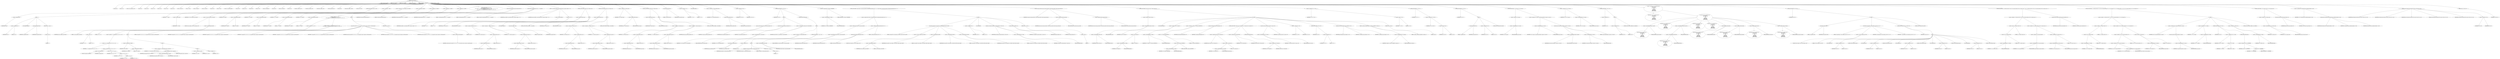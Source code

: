 digraph hostapd_notif_assoc {  
"1000132" [label = "(METHOD,hostapd_notif_assoc)" ]
"1000133" [label = "(PARAM,hostapd_data *hapd)" ]
"1000134" [label = "(PARAM,const u8 *addr)" ]
"1000135" [label = "(PARAM,const u8 *req_ies)" ]
"1000136" [label = "(PARAM,size_t req_ies_len)" ]
"1000137" [label = "(PARAM,int reassoc)" ]
"1000138" [label = "(BLOCK,,)" ]
"1000139" [label = "(LOCAL,v6: int)" ]
"1000140" [label = "(LOCAL,v7: int)" ]
"1000141" [label = "(LOCAL,v8: const unsigned __int8 *)" ]
"1000142" [label = "(LOCAL,v9: int)" ]
"1000143" [label = "(LOCAL,v10: int)" ]
"1000144" [label = "(LOCAL,v11: int)" ]
"1000145" [label = "(LOCAL,v12: int)" ]
"1000146" [label = "(LOCAL,v14: int)" ]
"1000147" [label = "(LOCAL,v15: int)" ]
"1000148" [label = "(LOCAL,v16: const u8 *)" ]
"1000149" [label = "(LOCAL,v17: size_t)" ]
"1000150" [label = "(LOCAL,v18: sta_info *)" ]
"1000151" [label = "(LOCAL,v19: sta_info *)" ]
"1000152" [label = "(LOCAL,v20: int)" ]
"1000153" [label = "(LOCAL,v21: bool)" ]
"1000154" [label = "(LOCAL,v22: wpa_state_machine *)" ]
"1000155" [label = "(LOCAL,v23: int)" ]
"1000156" [label = "(LOCAL,v24: u8 *)" ]
"1000157" [label = "(LOCAL,v26: int)" ]
"1000158" [label = "(LOCAL,v27: u32)" ]
"1000159" [label = "(LOCAL,v28: unsigned int)" ]
"1000160" [label = "(LOCAL,v29: int)" ]
"1000161" [label = "(LOCAL,v30: wpa_event)" ]
"1000162" [label = "(LOCAL,v31: int)" ]
"1000163" [label = "(LOCAL,fmt: unsigned __int8 *)" ]
"1000164" [label = "(LOCAL,fmta: unsigned __int8 *)" ]
"1000165" [label = "(LOCAL,fmtb: unsigned __int8 *)" ]
"1000166" [label = "(LOCAL,req_ies_lena: size_t)" ]
"1000167" [label = "(LOCAL,v38: int)" ]
"1000168" [label = "(LOCAL,elems: ieee802_11_elems)" ]
"1000169" [label = "(LOCAL,buf: u8 [ 1064 ])" ]
"1000170" [label = "(CONTROL_STRUCTURE,if ( !addr ),if ( !addr ))" ]
"1000171" [label = "(<operator>.logicalNot,!addr)" ]
"1000172" [label = "(IDENTIFIER,addr,!addr)" ]
"1000173" [label = "(BLOCK,,)" ]
"1000174" [label = "(<operator>.assignment,v6 = 2)" ]
"1000175" [label = "(IDENTIFIER,v6,v6 = 2)" ]
"1000176" [label = "(LITERAL,2,v6 = 2)" ]
"1000177" [label = "(JUMP_TARGET,LABEL_35)" ]
"1000178" [label = "(wpa_printf,wpa_printf(v6, fmt))" ]
"1000179" [label = "(IDENTIFIER,v6,wpa_printf(v6, fmt))" ]
"1000180" [label = "(IDENTIFIER,fmt,wpa_printf(v6, fmt))" ]
"1000181" [label = "(RETURN,return -1;,return -1;)" ]
"1000182" [label = "(<operator>.minus,-1)" ]
"1000183" [label = "(LITERAL,1,-1)" ]
"1000184" [label = "(<operator>.assignment,v7 = *addr)" ]
"1000185" [label = "(IDENTIFIER,v7,v7 = *addr)" ]
"1000186" [label = "(<operator>.indirection,*addr)" ]
"1000187" [label = "(IDENTIFIER,addr,v7 = *addr)" ]
"1000188" [label = "(<operator>.assignment,v8 = (const unsigned __int8 *)addr[1])" ]
"1000189" [label = "(IDENTIFIER,v8,v8 = (const unsigned __int8 *)addr[1])" ]
"1000190" [label = "(<operator>.cast,(const unsigned __int8 *)addr[1])" ]
"1000191" [label = "(UNKNOWN,const unsigned __int8 *,const unsigned __int8 *)" ]
"1000192" [label = "(<operator>.indirectIndexAccess,addr[1])" ]
"1000193" [label = "(IDENTIFIER,addr,(const unsigned __int8 *)addr[1])" ]
"1000194" [label = "(LITERAL,1,(const unsigned __int8 *)addr[1])" ]
"1000195" [label = "(<operator>.assignment,v9 = addr[2])" ]
"1000196" [label = "(IDENTIFIER,v9,v9 = addr[2])" ]
"1000197" [label = "(<operator>.indirectIndexAccess,addr[2])" ]
"1000198" [label = "(IDENTIFIER,addr,v9 = addr[2])" ]
"1000199" [label = "(LITERAL,2,v9 = addr[2])" ]
"1000200" [label = "(<operator>.assignment,v10 = addr[3])" ]
"1000201" [label = "(IDENTIFIER,v10,v10 = addr[3])" ]
"1000202" [label = "(<operator>.indirectIndexAccess,addr[3])" ]
"1000203" [label = "(IDENTIFIER,addr,v10 = addr[3])" ]
"1000204" [label = "(LITERAL,3,v10 = addr[3])" ]
"1000205" [label = "(<operator>.assignment,v11 = addr[4])" ]
"1000206" [label = "(IDENTIFIER,v11,v11 = addr[4])" ]
"1000207" [label = "(<operator>.indirectIndexAccess,addr[4])" ]
"1000208" [label = "(IDENTIFIER,addr,v11 = addr[4])" ]
"1000209" [label = "(LITERAL,4,v11 = addr[4])" ]
"1000210" [label = "(<operator>.assignment,v12 = addr[5])" ]
"1000211" [label = "(IDENTIFIER,v12,v12 = addr[5])" ]
"1000212" [label = "(<operator>.indirectIndexAccess,addr[5])" ]
"1000213" [label = "(IDENTIFIER,addr,v12 = addr[5])" ]
"1000214" [label = "(LITERAL,5,v12 = addr[5])" ]
"1000215" [label = "(CONTROL_STRUCTURE,if ( (v7 & 1) != 0\n    || !(v7 | (unsigned int)v8 | v9 | v10 | v11 | v12)\n    || (v38 = addr[5], v14 = memcmp(addr, hapd->own_addr, 6u), v12 = v38, !v14) ),if ( (v7 & 1) != 0\n    || !(v7 | (unsigned int)v8 | v9 | v10 | v11 | v12)\n    || (v38 = addr[5], v14 = memcmp(addr, hapd->own_addr, 6u), v12 = v38, !v14) ))" ]
"1000216" [label = "(<operator>.logicalOr,(v7 & 1) != 0\n    || !(v7 | (unsigned int)v8 | v9 | v10 | v11 | v12)\n    || (v38 = addr[5], v14 = memcmp(addr, hapd->own_addr, 6u), v12 = v38, !v14))" ]
"1000217" [label = "(<operator>.notEquals,(v7 & 1) != 0)" ]
"1000218" [label = "(<operator>.and,v7 & 1)" ]
"1000219" [label = "(IDENTIFIER,v7,v7 & 1)" ]
"1000220" [label = "(LITERAL,1,v7 & 1)" ]
"1000221" [label = "(LITERAL,0,(v7 & 1) != 0)" ]
"1000222" [label = "(<operator>.logicalOr,!(v7 | (unsigned int)v8 | v9 | v10 | v11 | v12)\n    || (v38 = addr[5], v14 = memcmp(addr, hapd->own_addr, 6u), v12 = v38, !v14))" ]
"1000223" [label = "(<operator>.logicalNot,!(v7 | (unsigned int)v8 | v9 | v10 | v11 | v12))" ]
"1000224" [label = "(<operator>.or,v7 | (unsigned int)v8 | v9 | v10 | v11 | v12)" ]
"1000225" [label = "(IDENTIFIER,v7,v7 | (unsigned int)v8 | v9 | v10 | v11 | v12)" ]
"1000226" [label = "(<operator>.or,(unsigned int)v8 | v9 | v10 | v11 | v12)" ]
"1000227" [label = "(<operator>.cast,(unsigned int)v8)" ]
"1000228" [label = "(UNKNOWN,unsigned int,unsigned int)" ]
"1000229" [label = "(IDENTIFIER,v8,(unsigned int)v8)" ]
"1000230" [label = "(<operator>.or,v9 | v10 | v11 | v12)" ]
"1000231" [label = "(IDENTIFIER,v9,v9 | v10 | v11 | v12)" ]
"1000232" [label = "(<operator>.or,v10 | v11 | v12)" ]
"1000233" [label = "(IDENTIFIER,v10,v10 | v11 | v12)" ]
"1000234" [label = "(<operator>.or,v11 | v12)" ]
"1000235" [label = "(IDENTIFIER,v11,v11 | v12)" ]
"1000236" [label = "(IDENTIFIER,v12,v11 | v12)" ]
"1000237" [label = "(BLOCK,,)" ]
"1000238" [label = "(<operator>.assignment,v38 = addr[5])" ]
"1000239" [label = "(IDENTIFIER,v38,v38 = addr[5])" ]
"1000240" [label = "(<operator>.indirectIndexAccess,addr[5])" ]
"1000241" [label = "(IDENTIFIER,addr,v38 = addr[5])" ]
"1000242" [label = "(LITERAL,5,v38 = addr[5])" ]
"1000243" [label = "(BLOCK,,)" ]
"1000244" [label = "(<operator>.assignment,v14 = memcmp(addr, hapd->own_addr, 6u))" ]
"1000245" [label = "(IDENTIFIER,v14,v14 = memcmp(addr, hapd->own_addr, 6u))" ]
"1000246" [label = "(memcmp,memcmp(addr, hapd->own_addr, 6u))" ]
"1000247" [label = "(IDENTIFIER,addr,memcmp(addr, hapd->own_addr, 6u))" ]
"1000248" [label = "(<operator>.indirectFieldAccess,hapd->own_addr)" ]
"1000249" [label = "(IDENTIFIER,hapd,memcmp(addr, hapd->own_addr, 6u))" ]
"1000250" [label = "(FIELD_IDENTIFIER,own_addr,own_addr)" ]
"1000251" [label = "(LITERAL,6u,memcmp(addr, hapd->own_addr, 6u))" ]
"1000252" [label = "(BLOCK,,)" ]
"1000253" [label = "(<operator>.assignment,v12 = v38)" ]
"1000254" [label = "(IDENTIFIER,v12,v12 = v38)" ]
"1000255" [label = "(IDENTIFIER,v38,v12 = v38)" ]
"1000256" [label = "(<operator>.logicalNot,!v14)" ]
"1000257" [label = "(IDENTIFIER,v14,!v14)" ]
"1000258" [label = "(BLOCK,,)" ]
"1000259" [label = "(wpa_printf,wpa_printf(2, v8, v9, v10, v11, v12, req_ies_lena, req_ies, req_ies_len, &_stack_chk_guard))" ]
"1000260" [label = "(LITERAL,2,wpa_printf(2, v8, v9, v10, v11, v12, req_ies_lena, req_ies, req_ies_len, &_stack_chk_guard))" ]
"1000261" [label = "(IDENTIFIER,v8,wpa_printf(2, v8, v9, v10, v11, v12, req_ies_lena, req_ies, req_ies_len, &_stack_chk_guard))" ]
"1000262" [label = "(IDENTIFIER,v9,wpa_printf(2, v8, v9, v10, v11, v12, req_ies_lena, req_ies, req_ies_len, &_stack_chk_guard))" ]
"1000263" [label = "(IDENTIFIER,v10,wpa_printf(2, v8, v9, v10, v11, v12, req_ies_lena, req_ies, req_ies_len, &_stack_chk_guard))" ]
"1000264" [label = "(IDENTIFIER,v11,wpa_printf(2, v8, v9, v10, v11, v12, req_ies_lena, req_ies, req_ies_len, &_stack_chk_guard))" ]
"1000265" [label = "(IDENTIFIER,v12,wpa_printf(2, v8, v9, v10, v11, v12, req_ies_lena, req_ies, req_ies_len, &_stack_chk_guard))" ]
"1000266" [label = "(IDENTIFIER,req_ies_lena,wpa_printf(2, v8, v9, v10, v11, v12, req_ies_lena, req_ies, req_ies_len, &_stack_chk_guard))" ]
"1000267" [label = "(IDENTIFIER,req_ies,wpa_printf(2, v8, v9, v10, v11, v12, req_ies_lena, req_ies, req_ies_len, &_stack_chk_guard))" ]
"1000268" [label = "(IDENTIFIER,req_ies_len,wpa_printf(2, v8, v9, v10, v11, v12, req_ies_lena, req_ies, req_ies_len, &_stack_chk_guard))" ]
"1000269" [label = "(<operator>.addressOf,&_stack_chk_guard)" ]
"1000270" [label = "(IDENTIFIER,_stack_chk_guard,wpa_printf(2, v8, v9, v10, v11, v12, req_ies_lena, req_ies, req_ies_len, &_stack_chk_guard))" ]
"1000271" [label = "(RETURN,return 0;,return 0;)" ]
"1000272" [label = "(LITERAL,0,return 0;)" ]
"1000273" [label = "(random_add_randomness,random_add_randomness(addr, 6u))" ]
"1000274" [label = "(IDENTIFIER,addr,random_add_randomness(addr, 6u))" ]
"1000275" [label = "(LITERAL,6u,random_add_randomness(addr, 6u))" ]
"1000276" [label = "(hostapd_logger,hostapd_logger(hapd, addr, 1u, 2, \"associated\"))" ]
"1000277" [label = "(IDENTIFIER,hapd,hostapd_logger(hapd, addr, 1u, 2, \"associated\"))" ]
"1000278" [label = "(IDENTIFIER,addr,hostapd_logger(hapd, addr, 1u, 2, \"associated\"))" ]
"1000279" [label = "(LITERAL,1u,hostapd_logger(hapd, addr, 1u, 2, \"associated\"))" ]
"1000280" [label = "(LITERAL,2,hostapd_logger(hapd, addr, 1u, 2, \"associated\"))" ]
"1000281" [label = "(LITERAL,\"associated\",hostapd_logger(hapd, addr, 1u, 2, \"associated\"))" ]
"1000282" [label = "(ieee802_11_parse_elems,ieee802_11_parse_elems(req_ies, req_ies_len, &elems, v7 & 1))" ]
"1000283" [label = "(IDENTIFIER,req_ies,ieee802_11_parse_elems(req_ies, req_ies_len, &elems, v7 & 1))" ]
"1000284" [label = "(IDENTIFIER,req_ies_len,ieee802_11_parse_elems(req_ies, req_ies_len, &elems, v7 & 1))" ]
"1000285" [label = "(<operator>.addressOf,&elems)" ]
"1000286" [label = "(IDENTIFIER,elems,ieee802_11_parse_elems(req_ies, req_ies_len, &elems, v7 & 1))" ]
"1000287" [label = "(<operator>.and,v7 & 1)" ]
"1000288" [label = "(IDENTIFIER,v7,v7 & 1)" ]
"1000289" [label = "(LITERAL,1,v7 & 1)" ]
"1000290" [label = "(CONTROL_STRUCTURE,if ( elems.wps_ie ),if ( elems.wps_ie ))" ]
"1000291" [label = "(<operator>.fieldAccess,elems.wps_ie)" ]
"1000292" [label = "(IDENTIFIER,elems,if ( elems.wps_ie ))" ]
"1000293" [label = "(FIELD_IDENTIFIER,wps_ie,wps_ie)" ]
"1000294" [label = "(BLOCK,,)" ]
"1000295" [label = "(<operator>.assignment,v16 = elems.wps_ie - 2)" ]
"1000296" [label = "(IDENTIFIER,v16,v16 = elems.wps_ie - 2)" ]
"1000297" [label = "(<operator>.subtraction,elems.wps_ie - 2)" ]
"1000298" [label = "(<operator>.fieldAccess,elems.wps_ie)" ]
"1000299" [label = "(IDENTIFIER,elems,elems.wps_ie - 2)" ]
"1000300" [label = "(FIELD_IDENTIFIER,wps_ie,wps_ie)" ]
"1000301" [label = "(LITERAL,2,elems.wps_ie - 2)" ]
"1000302" [label = "(<operator>.assignment,v17 = elems.wps_ie_len + 2)" ]
"1000303" [label = "(IDENTIFIER,v17,v17 = elems.wps_ie_len + 2)" ]
"1000304" [label = "(<operator>.addition,elems.wps_ie_len + 2)" ]
"1000305" [label = "(<operator>.fieldAccess,elems.wps_ie_len)" ]
"1000306" [label = "(IDENTIFIER,elems,elems.wps_ie_len + 2)" ]
"1000307" [label = "(FIELD_IDENTIFIER,wps_ie_len,wps_ie_len)" ]
"1000308" [label = "(LITERAL,2,elems.wps_ie_len + 2)" ]
"1000309" [label = "(JUMP_TARGET,LABEL_10)" ]
"1000310" [label = "(wpa_printf,wpa_printf(2, fmta))" ]
"1000311" [label = "(LITERAL,2,wpa_printf(2, fmta))" ]
"1000312" [label = "(IDENTIFIER,fmta,wpa_printf(2, fmta))" ]
"1000313" [label = "(CONTROL_STRUCTURE,goto LABEL_11;,goto LABEL_11;)" ]
"1000314" [label = "(CONTROL_STRUCTURE,if ( elems.rsn_ie ),if ( elems.rsn_ie ))" ]
"1000315" [label = "(<operator>.fieldAccess,elems.rsn_ie)" ]
"1000316" [label = "(IDENTIFIER,elems,if ( elems.rsn_ie ))" ]
"1000317" [label = "(FIELD_IDENTIFIER,rsn_ie,rsn_ie)" ]
"1000318" [label = "(BLOCK,,)" ]
"1000319" [label = "(<operator>.assignment,v16 = elems.rsn_ie - 2)" ]
"1000320" [label = "(IDENTIFIER,v16,v16 = elems.rsn_ie - 2)" ]
"1000321" [label = "(<operator>.subtraction,elems.rsn_ie - 2)" ]
"1000322" [label = "(<operator>.fieldAccess,elems.rsn_ie)" ]
"1000323" [label = "(IDENTIFIER,elems,elems.rsn_ie - 2)" ]
"1000324" [label = "(FIELD_IDENTIFIER,rsn_ie,rsn_ie)" ]
"1000325" [label = "(LITERAL,2,elems.rsn_ie - 2)" ]
"1000326" [label = "(<operator>.assignment,v17 = elems.rsn_ie_len + 2)" ]
"1000327" [label = "(IDENTIFIER,v17,v17 = elems.rsn_ie_len + 2)" ]
"1000328" [label = "(<operator>.addition,elems.rsn_ie_len + 2)" ]
"1000329" [label = "(<operator>.fieldAccess,elems.rsn_ie_len)" ]
"1000330" [label = "(IDENTIFIER,elems,elems.rsn_ie_len + 2)" ]
"1000331" [label = "(FIELD_IDENTIFIER,rsn_ie_len,rsn_ie_len)" ]
"1000332" [label = "(LITERAL,2,elems.rsn_ie_len + 2)" ]
"1000333" [label = "(CONTROL_STRUCTURE,goto LABEL_10;,goto LABEL_10;)" ]
"1000334" [label = "(<operator>.assignment,v16 = elems.wpa_ie)" ]
"1000335" [label = "(IDENTIFIER,v16,v16 = elems.wpa_ie)" ]
"1000336" [label = "(<operator>.fieldAccess,elems.wpa_ie)" ]
"1000337" [label = "(IDENTIFIER,elems,v16 = elems.wpa_ie)" ]
"1000338" [label = "(FIELD_IDENTIFIER,wpa_ie,wpa_ie)" ]
"1000339" [label = "(CONTROL_STRUCTURE,if ( elems.wpa_ie ),if ( elems.wpa_ie ))" ]
"1000340" [label = "(<operator>.fieldAccess,elems.wpa_ie)" ]
"1000341" [label = "(IDENTIFIER,elems,if ( elems.wpa_ie ))" ]
"1000342" [label = "(FIELD_IDENTIFIER,wpa_ie,wpa_ie)" ]
"1000343" [label = "(BLOCK,,)" ]
"1000344" [label = "(<operator>.assignment,v16 = elems.wpa_ie - 2)" ]
"1000345" [label = "(IDENTIFIER,v16,v16 = elems.wpa_ie - 2)" ]
"1000346" [label = "(<operator>.subtraction,elems.wpa_ie - 2)" ]
"1000347" [label = "(<operator>.fieldAccess,elems.wpa_ie)" ]
"1000348" [label = "(IDENTIFIER,elems,elems.wpa_ie - 2)" ]
"1000349" [label = "(FIELD_IDENTIFIER,wpa_ie,wpa_ie)" ]
"1000350" [label = "(LITERAL,2,elems.wpa_ie - 2)" ]
"1000351" [label = "(<operator>.assignment,v17 = elems.wpa_ie_len + 2)" ]
"1000352" [label = "(IDENTIFIER,v17,v17 = elems.wpa_ie_len + 2)" ]
"1000353" [label = "(<operator>.addition,elems.wpa_ie_len + 2)" ]
"1000354" [label = "(<operator>.fieldAccess,elems.wpa_ie_len)" ]
"1000355" [label = "(IDENTIFIER,elems,elems.wpa_ie_len + 2)" ]
"1000356" [label = "(FIELD_IDENTIFIER,wpa_ie_len,wpa_ie_len)" ]
"1000357" [label = "(LITERAL,2,elems.wpa_ie_len + 2)" ]
"1000358" [label = "(CONTROL_STRUCTURE,goto LABEL_10;,goto LABEL_10;)" ]
"1000359" [label = "(wpa_printf,wpa_printf(2, fmta))" ]
"1000360" [label = "(LITERAL,2,wpa_printf(2, fmta))" ]
"1000361" [label = "(IDENTIFIER,fmta,wpa_printf(2, fmta))" ]
"1000362" [label = "(<operator>.assignment,v17 = 0)" ]
"1000363" [label = "(IDENTIFIER,v17,v17 = 0)" ]
"1000364" [label = "(LITERAL,0,v17 = 0)" ]
"1000365" [label = "(JUMP_TARGET,LABEL_11)" ]
"1000366" [label = "(<operator>.assignment,v18 = ap_get_sta(hapd, addr))" ]
"1000367" [label = "(IDENTIFIER,v18,v18 = ap_get_sta(hapd, addr))" ]
"1000368" [label = "(ap_get_sta,ap_get_sta(hapd, addr))" ]
"1000369" [label = "(IDENTIFIER,hapd,ap_get_sta(hapd, addr))" ]
"1000370" [label = "(IDENTIFIER,addr,ap_get_sta(hapd, addr))" ]
"1000371" [label = "(<operator>.assignment,v19 = v18)" ]
"1000372" [label = "(IDENTIFIER,v19,v19 = v18)" ]
"1000373" [label = "(IDENTIFIER,v18,v19 = v18)" ]
"1000374" [label = "(CONTROL_STRUCTURE,if ( v18 ),if ( v18 ))" ]
"1000375" [label = "(IDENTIFIER,v18,if ( v18 ))" ]
"1000376" [label = "(BLOCK,,)" ]
"1000377" [label = "(ap_sta_no_session_timeout,ap_sta_no_session_timeout(hapd, v18))" ]
"1000378" [label = "(IDENTIFIER,hapd,ap_sta_no_session_timeout(hapd, v18))" ]
"1000379" [label = "(IDENTIFIER,v18,ap_sta_no_session_timeout(hapd, v18))" ]
"1000380" [label = "(accounting_sta_stop,accounting_sta_stop(hapd, v19))" ]
"1000381" [label = "(IDENTIFIER,hapd,accounting_sta_stop(hapd, v19))" ]
"1000382" [label = "(IDENTIFIER,v19,accounting_sta_stop(hapd, v19))" ]
"1000383" [label = "(<operator>.assignment,v19->timeout_next = STA_NULLFUNC)" ]
"1000384" [label = "(<operator>.indirectFieldAccess,v19->timeout_next)" ]
"1000385" [label = "(IDENTIFIER,v19,v19->timeout_next = STA_NULLFUNC)" ]
"1000386" [label = "(FIELD_IDENTIFIER,timeout_next,timeout_next)" ]
"1000387" [label = "(IDENTIFIER,STA_NULLFUNC,v19->timeout_next = STA_NULLFUNC)" ]
"1000388" [label = "(CONTROL_STRUCTURE,else,else)" ]
"1000389" [label = "(BLOCK,,)" ]
"1000390" [label = "(<operator>.assignment,v19 = ap_sta_add(hapd, addr))" ]
"1000391" [label = "(IDENTIFIER,v19,v19 = ap_sta_add(hapd, addr))" ]
"1000392" [label = "(ap_sta_add,ap_sta_add(hapd, addr))" ]
"1000393" [label = "(IDENTIFIER,hapd,ap_sta_add(hapd, addr))" ]
"1000394" [label = "(IDENTIFIER,addr,ap_sta_add(hapd, addr))" ]
"1000395" [label = "(CONTROL_STRUCTURE,if ( !v19 ),if ( !v19 ))" ]
"1000396" [label = "(<operator>.logicalNot,!v19)" ]
"1000397" [label = "(IDENTIFIER,v19,!v19)" ]
"1000398" [label = "(BLOCK,,)" ]
"1000399" [label = "(hostapd_drv_sta_disassoc,hostapd_drv_sta_disassoc(hapd, addr, 5))" ]
"1000400" [label = "(IDENTIFIER,hapd,hostapd_drv_sta_disassoc(hapd, addr, 5))" ]
"1000401" [label = "(IDENTIFIER,addr,hostapd_drv_sta_disassoc(hapd, addr, 5))" ]
"1000402" [label = "(LITERAL,5,hostapd_drv_sta_disassoc(hapd, addr, 5))" ]
"1000403" [label = "(RETURN,return -1;,return -1;)" ]
"1000404" [label = "(<operator>.minus,-1)" ]
"1000405" [label = "(LITERAL,1,-1)" ]
"1000406" [label = "(<operators>.assignmentAnd,v19->flags &= 0xFFFECFFF)" ]
"1000407" [label = "(<operator>.indirectFieldAccess,v19->flags)" ]
"1000408" [label = "(IDENTIFIER,v19,v19->flags &= 0xFFFECFFF)" ]
"1000409" [label = "(FIELD_IDENTIFIER,flags,flags)" ]
"1000410" [label = "(LITERAL,0xFFFECFFF,v19->flags &= 0xFFFECFFF)" ]
"1000411" [label = "(CONTROL_STRUCTURE,if ( !hapd->iface->drv_max_acl_mac_addrs && hostapd_check_acl(hapd, addr, 0) != 1 ),if ( !hapd->iface->drv_max_acl_mac_addrs && hostapd_check_acl(hapd, addr, 0) != 1 ))" ]
"1000412" [label = "(<operator>.logicalAnd,!hapd->iface->drv_max_acl_mac_addrs && hostapd_check_acl(hapd, addr, 0) != 1)" ]
"1000413" [label = "(<operator>.logicalNot,!hapd->iface->drv_max_acl_mac_addrs)" ]
"1000414" [label = "(<operator>.indirectFieldAccess,hapd->iface->drv_max_acl_mac_addrs)" ]
"1000415" [label = "(<operator>.indirectFieldAccess,hapd->iface)" ]
"1000416" [label = "(IDENTIFIER,hapd,!hapd->iface->drv_max_acl_mac_addrs)" ]
"1000417" [label = "(FIELD_IDENTIFIER,iface,iface)" ]
"1000418" [label = "(FIELD_IDENTIFIER,drv_max_acl_mac_addrs,drv_max_acl_mac_addrs)" ]
"1000419" [label = "(<operator>.notEquals,hostapd_check_acl(hapd, addr, 0) != 1)" ]
"1000420" [label = "(hostapd_check_acl,hostapd_check_acl(hapd, addr, 0))" ]
"1000421" [label = "(IDENTIFIER,hapd,hostapd_check_acl(hapd, addr, 0))" ]
"1000422" [label = "(IDENTIFIER,addr,hostapd_check_acl(hapd, addr, 0))" ]
"1000423" [label = "(LITERAL,0,hostapd_check_acl(hapd, addr, 0))" ]
"1000424" [label = "(LITERAL,1,hostapd_check_acl(hapd, addr, 0) != 1)" ]
"1000425" [label = "(BLOCK,,)" ]
"1000426" [label = "(wpa_printf,wpa_printf(3, (const unsigned __int8 *)addr[2], addr[3], addr[4], addr[5]))" ]
"1000427" [label = "(LITERAL,3,wpa_printf(3, (const unsigned __int8 *)addr[2], addr[3], addr[4], addr[5]))" ]
"1000428" [label = "(<operator>.cast,(const unsigned __int8 *)addr[2])" ]
"1000429" [label = "(UNKNOWN,const unsigned __int8 *,const unsigned __int8 *)" ]
"1000430" [label = "(<operator>.indirectIndexAccess,addr[2])" ]
"1000431" [label = "(IDENTIFIER,addr,(const unsigned __int8 *)addr[2])" ]
"1000432" [label = "(LITERAL,2,(const unsigned __int8 *)addr[2])" ]
"1000433" [label = "(<operator>.indirectIndexAccess,addr[3])" ]
"1000434" [label = "(IDENTIFIER,addr,wpa_printf(3, (const unsigned __int8 *)addr[2], addr[3], addr[4], addr[5]))" ]
"1000435" [label = "(LITERAL,3,wpa_printf(3, (const unsigned __int8 *)addr[2], addr[3], addr[4], addr[5]))" ]
"1000436" [label = "(<operator>.indirectIndexAccess,addr[4])" ]
"1000437" [label = "(IDENTIFIER,addr,wpa_printf(3, (const unsigned __int8 *)addr[2], addr[3], addr[4], addr[5]))" ]
"1000438" [label = "(LITERAL,4,wpa_printf(3, (const unsigned __int8 *)addr[2], addr[3], addr[4], addr[5]))" ]
"1000439" [label = "(<operator>.indirectIndexAccess,addr[5])" ]
"1000440" [label = "(IDENTIFIER,addr,wpa_printf(3, (const unsigned __int8 *)addr[2], addr[3], addr[4], addr[5]))" ]
"1000441" [label = "(LITERAL,5,wpa_printf(3, (const unsigned __int8 *)addr[2], addr[3], addr[4], addr[5]))" ]
"1000442" [label = "(<operator>.assignment,v20 = 1)" ]
"1000443" [label = "(IDENTIFIER,v20,v20 = 1)" ]
"1000444" [label = "(LITERAL,1,v20 = 1)" ]
"1000445" [label = "(JUMP_TARGET,fail)" ]
"1000446" [label = "(hostapd_drv_sta_disassoc,hostapd_drv_sta_disassoc(hapd, v19->addr, v20))" ]
"1000447" [label = "(IDENTIFIER,hapd,hostapd_drv_sta_disassoc(hapd, v19->addr, v20))" ]
"1000448" [label = "(<operator>.indirectFieldAccess,v19->addr)" ]
"1000449" [label = "(IDENTIFIER,v19,hostapd_drv_sta_disassoc(hapd, v19->addr, v20))" ]
"1000450" [label = "(FIELD_IDENTIFIER,addr,addr)" ]
"1000451" [label = "(IDENTIFIER,v20,hostapd_drv_sta_disassoc(hapd, v19->addr, v20))" ]
"1000452" [label = "(ap_free_sta,ap_free_sta(hapd, v19))" ]
"1000453" [label = "(IDENTIFIER,hapd,ap_free_sta(hapd, v19))" ]
"1000454" [label = "(IDENTIFIER,v19,ap_free_sta(hapd, v19))" ]
"1000455" [label = "(RETURN,return -1;,return -1;)" ]
"1000456" [label = "(<operator>.minus,-1)" ]
"1000457" [label = "(LITERAL,1,-1)" ]
"1000458" [label = "(ap_copy_sta_supp_op_classes,ap_copy_sta_supp_op_classes(v19, elems.supp_op_classes, elems.supp_op_classes_len))" ]
"1000459" [label = "(IDENTIFIER,v19,ap_copy_sta_supp_op_classes(v19, elems.supp_op_classes, elems.supp_op_classes_len))" ]
"1000460" [label = "(<operator>.fieldAccess,elems.supp_op_classes)" ]
"1000461" [label = "(IDENTIFIER,elems,ap_copy_sta_supp_op_classes(v19, elems.supp_op_classes, elems.supp_op_classes_len))" ]
"1000462" [label = "(FIELD_IDENTIFIER,supp_op_classes,supp_op_classes)" ]
"1000463" [label = "(<operator>.fieldAccess,elems.supp_op_classes_len)" ]
"1000464" [label = "(IDENTIFIER,elems,ap_copy_sta_supp_op_classes(v19, elems.supp_op_classes, elems.supp_op_classes_len))" ]
"1000465" [label = "(FIELD_IDENTIFIER,supp_op_classes_len,supp_op_classes_len)" ]
"1000466" [label = "(CONTROL_STRUCTURE,if ( !hapd->conf->wpa ),if ( !hapd->conf->wpa ))" ]
"1000467" [label = "(<operator>.logicalNot,!hapd->conf->wpa)" ]
"1000468" [label = "(<operator>.indirectFieldAccess,hapd->conf->wpa)" ]
"1000469" [label = "(<operator>.indirectFieldAccess,hapd->conf)" ]
"1000470" [label = "(IDENTIFIER,hapd,!hapd->conf->wpa)" ]
"1000471" [label = "(FIELD_IDENTIFIER,conf,conf)" ]
"1000472" [label = "(FIELD_IDENTIFIER,wpa,wpa)" ]
"1000473" [label = "(BLOCK,,)" ]
"1000474" [label = "(JUMP_TARGET,LABEL_61)" ]
"1000475" [label = "(<operator>.assignment,v29 = v19->flags & 2)" ]
"1000476" [label = "(IDENTIFIER,v29,v29 = v19->flags & 2)" ]
"1000477" [label = "(<operator>.and,v19->flags & 2)" ]
"1000478" [label = "(<operator>.indirectFieldAccess,v19->flags)" ]
"1000479" [label = "(IDENTIFIER,v19,v19->flags & 2)" ]
"1000480" [label = "(FIELD_IDENTIFIER,flags,flags)" ]
"1000481" [label = "(LITERAL,2,v19->flags & 2)" ]
"1000482" [label = "(<operator>.assignment,v19->flags = v19->flags & 0xFFF7FFFF | 3)" ]
"1000483" [label = "(<operator>.indirectFieldAccess,v19->flags)" ]
"1000484" [label = "(IDENTIFIER,v19,v19->flags = v19->flags & 0xFFF7FFFF | 3)" ]
"1000485" [label = "(FIELD_IDENTIFIER,flags,flags)" ]
"1000486" [label = "(<operator>.or,v19->flags & 0xFFF7FFFF | 3)" ]
"1000487" [label = "(<operator>.and,v19->flags & 0xFFF7FFFF)" ]
"1000488" [label = "(<operator>.indirectFieldAccess,v19->flags)" ]
"1000489" [label = "(IDENTIFIER,v19,v19->flags & 0xFFF7FFFF)" ]
"1000490" [label = "(FIELD_IDENTIFIER,flags,flags)" ]
"1000491" [label = "(LITERAL,0xFFF7FFFF,v19->flags & 0xFFF7FFFF)" ]
"1000492" [label = "(LITERAL,3,v19->flags & 0xFFF7FFFF | 3)" ]
"1000493" [label = "(hostapd_set_sta_flags,hostapd_set_sta_flags(hapd, v19))" ]
"1000494" [label = "(IDENTIFIER,hapd,hostapd_set_sta_flags(hapd, v19))" ]
"1000495" [label = "(IDENTIFIER,v19,hostapd_set_sta_flags(hapd, v19))" ]
"1000496" [label = "(CONTROL_STRUCTURE,if ( reassoc && v19->auth_alg == 2 ),if ( reassoc && v19->auth_alg == 2 ))" ]
"1000497" [label = "(<operator>.logicalAnd,reassoc && v19->auth_alg == 2)" ]
"1000498" [label = "(IDENTIFIER,reassoc,reassoc && v19->auth_alg == 2)" ]
"1000499" [label = "(<operator>.equals,v19->auth_alg == 2)" ]
"1000500" [label = "(<operator>.indirectFieldAccess,v19->auth_alg)" ]
"1000501" [label = "(IDENTIFIER,v19,v19->auth_alg == 2)" ]
"1000502" [label = "(FIELD_IDENTIFIER,auth_alg,auth_alg)" ]
"1000503" [label = "(LITERAL,2,v19->auth_alg == 2)" ]
"1000504" [label = "(<operator>.assignment,v30 = WPA_ASSOC_FT)" ]
"1000505" [label = "(IDENTIFIER,v30,v30 = WPA_ASSOC_FT)" ]
"1000506" [label = "(IDENTIFIER,WPA_ASSOC_FT,v30 = WPA_ASSOC_FT)" ]
"1000507" [label = "(CONTROL_STRUCTURE,else,else)" ]
"1000508" [label = "(<operator>.assignment,v30 = WPA_ASSOC)" ]
"1000509" [label = "(IDENTIFIER,v30,v30 = WPA_ASSOC)" ]
"1000510" [label = "(IDENTIFIER,WPA_ASSOC,v30 = WPA_ASSOC)" ]
"1000511" [label = "(wpa_auth_sm_event,wpa_auth_sm_event(v19->wpa_sm, v30))" ]
"1000512" [label = "(<operator>.indirectFieldAccess,v19->wpa_sm)" ]
"1000513" [label = "(IDENTIFIER,v19,wpa_auth_sm_event(v19->wpa_sm, v30))" ]
"1000514" [label = "(FIELD_IDENTIFIER,wpa_sm,wpa_sm)" ]
"1000515" [label = "(IDENTIFIER,v30,wpa_auth_sm_event(v19->wpa_sm, v30))" ]
"1000516" [label = "(<operator>.assignment,v31 = v29)" ]
"1000517" [label = "(IDENTIFIER,v31,v31 = v29)" ]
"1000518" [label = "(IDENTIFIER,v29,v31 = v29)" ]
"1000519" [label = "(CONTROL_STRUCTURE,if ( v29 ),if ( v29 ))" ]
"1000520" [label = "(IDENTIFIER,v29,if ( v29 ))" ]
"1000521" [label = "(<operator>.assignment,v31 = 1)" ]
"1000522" [label = "(IDENTIFIER,v31,v31 = 1)" ]
"1000523" [label = "(LITERAL,1,v31 = 1)" ]
"1000524" [label = "(hostapd_new_assoc_sta,hostapd_new_assoc_sta(hapd, v19, v31))" ]
"1000525" [label = "(IDENTIFIER,hapd,hostapd_new_assoc_sta(hapd, v19, v31))" ]
"1000526" [label = "(IDENTIFIER,v19,hostapd_new_assoc_sta(hapd, v19, v31))" ]
"1000527" [label = "(IDENTIFIER,v31,hostapd_new_assoc_sta(hapd, v19, v31))" ]
"1000528" [label = "(ieee802_1x_notify_port_enabled,ieee802_1x_notify_port_enabled(v19->eapol_sm, 1))" ]
"1000529" [label = "(<operator>.indirectFieldAccess,v19->eapol_sm)" ]
"1000530" [label = "(IDENTIFIER,v19,ieee802_1x_notify_port_enabled(v19->eapol_sm, 1))" ]
"1000531" [label = "(FIELD_IDENTIFIER,eapol_sm,eapol_sm)" ]
"1000532" [label = "(LITERAL,1,ieee802_1x_notify_port_enabled(v19->eapol_sm, 1))" ]
"1000533" [label = "(RETURN,return 0;,return 0;)" ]
"1000534" [label = "(LITERAL,0,return 0;)" ]
"1000535" [label = "(<operator>.assignment,v21 = v17 == 0)" ]
"1000536" [label = "(IDENTIFIER,v21,v21 = v17 == 0)" ]
"1000537" [label = "(<operator>.equals,v17 == 0)" ]
"1000538" [label = "(IDENTIFIER,v17,v17 == 0)" ]
"1000539" [label = "(LITERAL,0,v17 == 0)" ]
"1000540" [label = "(CONTROL_STRUCTURE,if ( v17 ),if ( v17 ))" ]
"1000541" [label = "(IDENTIFIER,v17,if ( v17 ))" ]
"1000542" [label = "(<operator>.assignment,v21 = v16 == 0)" ]
"1000543" [label = "(IDENTIFIER,v21,v21 = v16 == 0)" ]
"1000544" [label = "(<operator>.equals,v16 == 0)" ]
"1000545" [label = "(IDENTIFIER,v16,v16 == 0)" ]
"1000546" [label = "(LITERAL,0,v16 == 0)" ]
"1000547" [label = "(CONTROL_STRUCTURE,if ( v21 ),if ( v21 ))" ]
"1000548" [label = "(IDENTIFIER,v21,if ( v21 ))" ]
"1000549" [label = "(BLOCK,,)" ]
"1000550" [label = "(wpa_printf,wpa_printf(2, fmt))" ]
"1000551" [label = "(LITERAL,2,wpa_printf(2, fmt))" ]
"1000552" [label = "(IDENTIFIER,fmt,wpa_printf(2, fmt))" ]
"1000553" [label = "(<operator>.assignment,v20 = 13)" ]
"1000554" [label = "(IDENTIFIER,v20,v20 = 13)" ]
"1000555" [label = "(LITERAL,13,v20 = 13)" ]
"1000556" [label = "(CONTROL_STRUCTURE,goto fail;,goto fail;)" ]
"1000557" [label = "(CONTROL_STRUCTURE,if ( !v19->wpa_sm ),if ( !v19->wpa_sm ))" ]
"1000558" [label = "(<operator>.logicalNot,!v19->wpa_sm)" ]
"1000559" [label = "(<operator>.indirectFieldAccess,v19->wpa_sm)" ]
"1000560" [label = "(IDENTIFIER,v19,!v19->wpa_sm)" ]
"1000561" [label = "(FIELD_IDENTIFIER,wpa_sm,wpa_sm)" ]
"1000562" [label = "(<operator>.assignment,v19->wpa_sm = wpa_auth_sta_init(hapd->wpa_auth, v19->addr, 0))" ]
"1000563" [label = "(<operator>.indirectFieldAccess,v19->wpa_sm)" ]
"1000564" [label = "(IDENTIFIER,v19,v19->wpa_sm = wpa_auth_sta_init(hapd->wpa_auth, v19->addr, 0))" ]
"1000565" [label = "(FIELD_IDENTIFIER,wpa_sm,wpa_sm)" ]
"1000566" [label = "(wpa_auth_sta_init,wpa_auth_sta_init(hapd->wpa_auth, v19->addr, 0))" ]
"1000567" [label = "(<operator>.indirectFieldAccess,hapd->wpa_auth)" ]
"1000568" [label = "(IDENTIFIER,hapd,wpa_auth_sta_init(hapd->wpa_auth, v19->addr, 0))" ]
"1000569" [label = "(FIELD_IDENTIFIER,wpa_auth,wpa_auth)" ]
"1000570" [label = "(<operator>.indirectFieldAccess,v19->addr)" ]
"1000571" [label = "(IDENTIFIER,v19,wpa_auth_sta_init(hapd->wpa_auth, v19->addr, 0))" ]
"1000572" [label = "(FIELD_IDENTIFIER,addr,addr)" ]
"1000573" [label = "(LITERAL,0,wpa_auth_sta_init(hapd->wpa_auth, v19->addr, 0))" ]
"1000574" [label = "(<operator>.assignment,v22 = v19->wpa_sm)" ]
"1000575" [label = "(IDENTIFIER,v22,v22 = v19->wpa_sm)" ]
"1000576" [label = "(<operator>.indirectFieldAccess,v19->wpa_sm)" ]
"1000577" [label = "(IDENTIFIER,v19,v22 = v19->wpa_sm)" ]
"1000578" [label = "(FIELD_IDENTIFIER,wpa_sm,wpa_sm)" ]
"1000579" [label = "(CONTROL_STRUCTURE,if ( !v22 ),if ( !v22 ))" ]
"1000580" [label = "(<operator>.logicalNot,!v22)" ]
"1000581" [label = "(IDENTIFIER,v22,!v22)" ]
"1000582" [label = "(BLOCK,,)" ]
"1000583" [label = "(<operator>.assignment,v6 = 5)" ]
"1000584" [label = "(IDENTIFIER,v6,v6 = 5)" ]
"1000585" [label = "(LITERAL,5,v6 = 5)" ]
"1000586" [label = "(CONTROL_STRUCTURE,goto LABEL_35;,goto LABEL_35;)" ]
"1000587" [label = "(<operator>.assignment,v23 = wpa_validate_wpa_ie(\n          hapd->wpa_auth,\n          v22,\n          hapd->iface->freq,\n          v16,\n          v17,\n          elems.mdie,\n          elems.mdie_len,\n          elems.owe_dh,\n          elems.owe_dh_len))" ]
"1000588" [label = "(IDENTIFIER,v23,v23 = wpa_validate_wpa_ie(\n          hapd->wpa_auth,\n          v22,\n          hapd->iface->freq,\n          v16,\n          v17,\n          elems.mdie,\n          elems.mdie_len,\n          elems.owe_dh,\n          elems.owe_dh_len))" ]
"1000589" [label = "(wpa_validate_wpa_ie,wpa_validate_wpa_ie(\n          hapd->wpa_auth,\n          v22,\n          hapd->iface->freq,\n          v16,\n          v17,\n          elems.mdie,\n          elems.mdie_len,\n          elems.owe_dh,\n          elems.owe_dh_len))" ]
"1000590" [label = "(<operator>.indirectFieldAccess,hapd->wpa_auth)" ]
"1000591" [label = "(IDENTIFIER,hapd,wpa_validate_wpa_ie(\n          hapd->wpa_auth,\n          v22,\n          hapd->iface->freq,\n          v16,\n          v17,\n          elems.mdie,\n          elems.mdie_len,\n          elems.owe_dh,\n          elems.owe_dh_len))" ]
"1000592" [label = "(FIELD_IDENTIFIER,wpa_auth,wpa_auth)" ]
"1000593" [label = "(IDENTIFIER,v22,wpa_validate_wpa_ie(\n          hapd->wpa_auth,\n          v22,\n          hapd->iface->freq,\n          v16,\n          v17,\n          elems.mdie,\n          elems.mdie_len,\n          elems.owe_dh,\n          elems.owe_dh_len))" ]
"1000594" [label = "(<operator>.indirectFieldAccess,hapd->iface->freq)" ]
"1000595" [label = "(<operator>.indirectFieldAccess,hapd->iface)" ]
"1000596" [label = "(IDENTIFIER,hapd,wpa_validate_wpa_ie(\n          hapd->wpa_auth,\n          v22,\n          hapd->iface->freq,\n          v16,\n          v17,\n          elems.mdie,\n          elems.mdie_len,\n          elems.owe_dh,\n          elems.owe_dh_len))" ]
"1000597" [label = "(FIELD_IDENTIFIER,iface,iface)" ]
"1000598" [label = "(FIELD_IDENTIFIER,freq,freq)" ]
"1000599" [label = "(IDENTIFIER,v16,wpa_validate_wpa_ie(\n          hapd->wpa_auth,\n          v22,\n          hapd->iface->freq,\n          v16,\n          v17,\n          elems.mdie,\n          elems.mdie_len,\n          elems.owe_dh,\n          elems.owe_dh_len))" ]
"1000600" [label = "(IDENTIFIER,v17,wpa_validate_wpa_ie(\n          hapd->wpa_auth,\n          v22,\n          hapd->iface->freq,\n          v16,\n          v17,\n          elems.mdie,\n          elems.mdie_len,\n          elems.owe_dh,\n          elems.owe_dh_len))" ]
"1000601" [label = "(<operator>.fieldAccess,elems.mdie)" ]
"1000602" [label = "(IDENTIFIER,elems,wpa_validate_wpa_ie(\n          hapd->wpa_auth,\n          v22,\n          hapd->iface->freq,\n          v16,\n          v17,\n          elems.mdie,\n          elems.mdie_len,\n          elems.owe_dh,\n          elems.owe_dh_len))" ]
"1000603" [label = "(FIELD_IDENTIFIER,mdie,mdie)" ]
"1000604" [label = "(<operator>.fieldAccess,elems.mdie_len)" ]
"1000605" [label = "(IDENTIFIER,elems,wpa_validate_wpa_ie(\n          hapd->wpa_auth,\n          v22,\n          hapd->iface->freq,\n          v16,\n          v17,\n          elems.mdie,\n          elems.mdie_len,\n          elems.owe_dh,\n          elems.owe_dh_len))" ]
"1000606" [label = "(FIELD_IDENTIFIER,mdie_len,mdie_len)" ]
"1000607" [label = "(<operator>.fieldAccess,elems.owe_dh)" ]
"1000608" [label = "(IDENTIFIER,elems,wpa_validate_wpa_ie(\n          hapd->wpa_auth,\n          v22,\n          hapd->iface->freq,\n          v16,\n          v17,\n          elems.mdie,\n          elems.mdie_len,\n          elems.owe_dh,\n          elems.owe_dh_len))" ]
"1000609" [label = "(FIELD_IDENTIFIER,owe_dh,owe_dh)" ]
"1000610" [label = "(<operator>.fieldAccess,elems.owe_dh_len)" ]
"1000611" [label = "(IDENTIFIER,elems,wpa_validate_wpa_ie(\n          hapd->wpa_auth,\n          v22,\n          hapd->iface->freq,\n          v16,\n          v17,\n          elems.mdie,\n          elems.mdie_len,\n          elems.owe_dh,\n          elems.owe_dh_len))" ]
"1000612" [label = "(FIELD_IDENTIFIER,owe_dh_len,owe_dh_len)" ]
"1000613" [label = "(CONTROL_STRUCTURE,if ( v23 ),if ( v23 ))" ]
"1000614" [label = "(IDENTIFIER,v23,if ( v23 ))" ]
"1000615" [label = "(BLOCK,,)" ]
"1000616" [label = "(wpa_printf,wpa_printf(2, fmtb))" ]
"1000617" [label = "(LITERAL,2,wpa_printf(2, fmtb))" ]
"1000618" [label = "(IDENTIFIER,fmtb,wpa_printf(2, fmtb))" ]
"1000619" [label = "(wpa_hexdump,wpa_hexdump(2, (const unsigned __int8 *)\"IE\", v16, v17))" ]
"1000620" [label = "(LITERAL,2,wpa_hexdump(2, (const unsigned __int8 *)\"IE\", v16, v17))" ]
"1000621" [label = "(<operator>.cast,(const unsigned __int8 *)\"IE\")" ]
"1000622" [label = "(UNKNOWN,const unsigned __int8 *,const unsigned __int8 *)" ]
"1000623" [label = "(LITERAL,\"IE\",(const unsigned __int8 *)\"IE\")" ]
"1000624" [label = "(IDENTIFIER,v16,wpa_hexdump(2, (const unsigned __int8 *)\"IE\", v16, v17))" ]
"1000625" [label = "(IDENTIFIER,v17,wpa_hexdump(2, (const unsigned __int8 *)\"IE\", v16, v17))" ]
"1000626" [label = "(CONTROL_STRUCTURE,switch ( v23 ),switch ( v23 ))" ]
"1000627" [label = "(IDENTIFIER,v23,switch ( v23 ))" ]
"1000628" [label = "(BLOCK,,)" ]
"1000629" [label = "(JUMP_TARGET,case 2)" ]
"1000630" [label = "(<operator>.assignment,v20 = 18)" ]
"1000631" [label = "(IDENTIFIER,v20,v20 = 18)" ]
"1000632" [label = "(LITERAL,18,v20 = 18)" ]
"1000633" [label = "(CONTROL_STRUCTURE,break;,break;)" ]
"1000634" [label = "(JUMP_TARGET,case 3)" ]
"1000635" [label = "(<operator>.assignment,v20 = 19)" ]
"1000636" [label = "(IDENTIFIER,v20,v20 = 19)" ]
"1000637" [label = "(LITERAL,19,v20 = 19)" ]
"1000638" [label = "(CONTROL_STRUCTURE,break;,break;)" ]
"1000639" [label = "(JUMP_TARGET,case 4)" ]
"1000640" [label = "(<operator>.assignment,v20 = 20)" ]
"1000641" [label = "(IDENTIFIER,v20,v20 = 20)" ]
"1000642" [label = "(LITERAL,20,v20 = 20)" ]
"1000643" [label = "(CONTROL_STRUCTURE,break;,break;)" ]
"1000644" [label = "(JUMP_TARGET,case 8)" ]
"1000645" [label = "(<operator>.assignment,v20 = 24)" ]
"1000646" [label = "(IDENTIFIER,v20,v20 = 24)" ]
"1000647" [label = "(LITERAL,24,v20 = 24)" ]
"1000648" [label = "(CONTROL_STRUCTURE,break;,break;)" ]
"1000649" [label = "(JUMP_TARGET,default)" ]
"1000650" [label = "(<operator>.assignment,v20 = 13)" ]
"1000651" [label = "(IDENTIFIER,v20,v20 = 13)" ]
"1000652" [label = "(LITERAL,13,v20 = 13)" ]
"1000653" [label = "(CONTROL_STRUCTURE,break;,break;)" ]
"1000654" [label = "(CONTROL_STRUCTURE,goto fail;,goto fail;)" ]
"1000655" [label = "(CONTROL_STRUCTURE,if ( (~v19->flags & 0x402) == 0 && !v19->sa_query_timed_out && v19->sa_query_count > 0 ),if ( (~v19->flags & 0x402) == 0 && !v19->sa_query_timed_out && v19->sa_query_count > 0 ))" ]
"1000656" [label = "(<operator>.logicalAnd,(~v19->flags & 0x402) == 0 && !v19->sa_query_timed_out && v19->sa_query_count > 0)" ]
"1000657" [label = "(<operator>.equals,(~v19->flags & 0x402) == 0)" ]
"1000658" [label = "(<operator>.and,~v19->flags & 0x402)" ]
"1000659" [label = "(<operator>.indirectFieldAccess,~v19->flags)" ]
"1000660" [label = "(IDENTIFIER,~v19,~v19->flags & 0x402)" ]
"1000661" [label = "(FIELD_IDENTIFIER,flags,flags)" ]
"1000662" [label = "(LITERAL,0x402,~v19->flags & 0x402)" ]
"1000663" [label = "(LITERAL,0,(~v19->flags & 0x402) == 0)" ]
"1000664" [label = "(<operator>.logicalAnd,!v19->sa_query_timed_out && v19->sa_query_count > 0)" ]
"1000665" [label = "(<operator>.logicalNot,!v19->sa_query_timed_out)" ]
"1000666" [label = "(<operator>.indirectFieldAccess,v19->sa_query_timed_out)" ]
"1000667" [label = "(IDENTIFIER,v19,!v19->sa_query_timed_out)" ]
"1000668" [label = "(FIELD_IDENTIFIER,sa_query_timed_out,sa_query_timed_out)" ]
"1000669" [label = "(<operator>.greaterThan,v19->sa_query_count > 0)" ]
"1000670" [label = "(<operator>.indirectFieldAccess,v19->sa_query_count)" ]
"1000671" [label = "(IDENTIFIER,v19,v19->sa_query_count > 0)" ]
"1000672" [label = "(FIELD_IDENTIFIER,sa_query_count,sa_query_count)" ]
"1000673" [label = "(LITERAL,0,v19->sa_query_count > 0)" ]
"1000674" [label = "(ap_check_sa_query_timeout,ap_check_sa_query_timeout(hapd, v19))" ]
"1000675" [label = "(IDENTIFIER,hapd,ap_check_sa_query_timeout(hapd, v19))" ]
"1000676" [label = "(IDENTIFIER,v19,ap_check_sa_query_timeout(hapd, v19))" ]
"1000677" [label = "(CONTROL_STRUCTURE,if ( (~v19->flags & 0x402) != 0 || (v15 = v19->sa_query_timed_out) != 0 || v19->auth_alg == 2 ),if ( (~v19->flags & 0x402) != 0 || (v15 = v19->sa_query_timed_out) != 0 || v19->auth_alg == 2 ))" ]
"1000678" [label = "(<operator>.logicalOr,(~v19->flags & 0x402) != 0 || (v15 = v19->sa_query_timed_out) != 0 || v19->auth_alg == 2)" ]
"1000679" [label = "(<operator>.notEquals,(~v19->flags & 0x402) != 0)" ]
"1000680" [label = "(<operator>.and,~v19->flags & 0x402)" ]
"1000681" [label = "(<operator>.indirectFieldAccess,~v19->flags)" ]
"1000682" [label = "(IDENTIFIER,~v19,~v19->flags & 0x402)" ]
"1000683" [label = "(FIELD_IDENTIFIER,flags,flags)" ]
"1000684" [label = "(LITERAL,0x402,~v19->flags & 0x402)" ]
"1000685" [label = "(LITERAL,0,(~v19->flags & 0x402) != 0)" ]
"1000686" [label = "(<operator>.logicalOr,(v15 = v19->sa_query_timed_out) != 0 || v19->auth_alg == 2)" ]
"1000687" [label = "(<operator>.notEquals,(v15 = v19->sa_query_timed_out) != 0)" ]
"1000688" [label = "(<operator>.assignment,v15 = v19->sa_query_timed_out)" ]
"1000689" [label = "(IDENTIFIER,v15,v15 = v19->sa_query_timed_out)" ]
"1000690" [label = "(<operator>.indirectFieldAccess,v19->sa_query_timed_out)" ]
"1000691" [label = "(IDENTIFIER,v19,v15 = v19->sa_query_timed_out)" ]
"1000692" [label = "(FIELD_IDENTIFIER,sa_query_timed_out,sa_query_timed_out)" ]
"1000693" [label = "(LITERAL,0,(v15 = v19->sa_query_timed_out) != 0)" ]
"1000694" [label = "(<operator>.equals,v19->auth_alg == 2)" ]
"1000695" [label = "(<operator>.indirectFieldAccess,v19->auth_alg)" ]
"1000696" [label = "(IDENTIFIER,v19,v19->auth_alg == 2)" ]
"1000697" [label = "(FIELD_IDENTIFIER,auth_alg,auth_alg)" ]
"1000698" [label = "(LITERAL,2,v19->auth_alg == 2)" ]
"1000699" [label = "(BLOCK,,)" ]
"1000700" [label = "(<operator>.assignment,v26 = wpa_auth_uses_mfp(v19->wpa_sm))" ]
"1000701" [label = "(IDENTIFIER,v26,v26 = wpa_auth_uses_mfp(v19->wpa_sm))" ]
"1000702" [label = "(wpa_auth_uses_mfp,wpa_auth_uses_mfp(v19->wpa_sm))" ]
"1000703" [label = "(<operator>.indirectFieldAccess,v19->wpa_sm)" ]
"1000704" [label = "(IDENTIFIER,v19,wpa_auth_uses_mfp(v19->wpa_sm))" ]
"1000705" [label = "(FIELD_IDENTIFIER,wpa_sm,wpa_sm)" ]
"1000706" [label = "(<operator>.assignment,v27 = v19->flags)" ]
"1000707" [label = "(IDENTIFIER,v27,v27 = v19->flags)" ]
"1000708" [label = "(<operator>.indirectFieldAccess,v19->flags)" ]
"1000709" [label = "(IDENTIFIER,v19,v27 = v19->flags)" ]
"1000710" [label = "(FIELD_IDENTIFIER,flags,flags)" ]
"1000711" [label = "(CONTROL_STRUCTURE,if ( v26 ),if ( v26 ))" ]
"1000712" [label = "(IDENTIFIER,v26,if ( v26 ))" ]
"1000713" [label = "(<operator>.assignment,v28 = v27 | 0x400)" ]
"1000714" [label = "(IDENTIFIER,v28,v28 = v27 | 0x400)" ]
"1000715" [label = "(<operator>.or,v27 | 0x400)" ]
"1000716" [label = "(IDENTIFIER,v27,v27 | 0x400)" ]
"1000717" [label = "(LITERAL,0x400,v27 | 0x400)" ]
"1000718" [label = "(CONTROL_STRUCTURE,else,else)" ]
"1000719" [label = "(<operator>.assignment,v28 = v27 & 0xFFFFFBFF)" ]
"1000720" [label = "(IDENTIFIER,v28,v28 = v27 & 0xFFFFFBFF)" ]
"1000721" [label = "(<operator>.and,v27 & 0xFFFFFBFF)" ]
"1000722" [label = "(IDENTIFIER,v27,v27 & 0xFFFFFBFF)" ]
"1000723" [label = "(LITERAL,0xFFFFFBFF,v27 & 0xFFFFFBFF)" ]
"1000724" [label = "(<operator>.assignment,v19->flags = v28)" ]
"1000725" [label = "(<operator>.indirectFieldAccess,v19->flags)" ]
"1000726" [label = "(IDENTIFIER,v19,v19->flags = v28)" ]
"1000727" [label = "(FIELD_IDENTIFIER,flags,flags)" ]
"1000728" [label = "(IDENTIFIER,v28,v19->flags = v28)" ]
"1000729" [label = "(CONTROL_STRUCTURE,goto LABEL_61;,goto LABEL_61;)" ]
"1000730" [label = "(CONTROL_STRUCTURE,if ( !v19->sa_query_count ),if ( !v19->sa_query_count ))" ]
"1000731" [label = "(<operator>.logicalNot,!v19->sa_query_count)" ]
"1000732" [label = "(<operator>.indirectFieldAccess,v19->sa_query_count)" ]
"1000733" [label = "(IDENTIFIER,v19,!v19->sa_query_count)" ]
"1000734" [label = "(FIELD_IDENTIFIER,sa_query_count,sa_query_count)" ]
"1000735" [label = "(ap_sta_start_sa_query,ap_sta_start_sa_query(hapd, v19))" ]
"1000736" [label = "(IDENTIFIER,hapd,ap_sta_start_sa_query(hapd, v19))" ]
"1000737" [label = "(IDENTIFIER,v19,ap_sta_start_sa_query(hapd, v19))" ]
"1000738" [label = "(<operator>.assignment,v24 = hostapd_eid_assoc_comeback_time(hapd, v19, buf))" ]
"1000739" [label = "(IDENTIFIER,v24,v24 = hostapd_eid_assoc_comeback_time(hapd, v19, buf))" ]
"1000740" [label = "(hostapd_eid_assoc_comeback_time,hostapd_eid_assoc_comeback_time(hapd, v19, buf))" ]
"1000741" [label = "(IDENTIFIER,hapd,hostapd_eid_assoc_comeback_time(hapd, v19, buf))" ]
"1000742" [label = "(IDENTIFIER,v19,hostapd_eid_assoc_comeback_time(hapd, v19, buf))" ]
"1000743" [label = "(IDENTIFIER,buf,hostapd_eid_assoc_comeback_time(hapd, v19, buf))" ]
"1000744" [label = "(hostapd_sta_assoc,hostapd_sta_assoc(hapd, addr, reassoc, 0x1Eu, buf, v24 - buf))" ]
"1000745" [label = "(IDENTIFIER,hapd,hostapd_sta_assoc(hapd, addr, reassoc, 0x1Eu, buf, v24 - buf))" ]
"1000746" [label = "(IDENTIFIER,addr,hostapd_sta_assoc(hapd, addr, reassoc, 0x1Eu, buf, v24 - buf))" ]
"1000747" [label = "(IDENTIFIER,reassoc,hostapd_sta_assoc(hapd, addr, reassoc, 0x1Eu, buf, v24 - buf))" ]
"1000748" [label = "(LITERAL,0x1Eu,hostapd_sta_assoc(hapd, addr, reassoc, 0x1Eu, buf, v24 - buf))" ]
"1000749" [label = "(IDENTIFIER,buf,hostapd_sta_assoc(hapd, addr, reassoc, 0x1Eu, buf, v24 - buf))" ]
"1000750" [label = "(<operator>.subtraction,v24 - buf)" ]
"1000751" [label = "(IDENTIFIER,v24,v24 - buf)" ]
"1000752" [label = "(IDENTIFIER,buf,v24 - buf)" ]
"1000753" [label = "(RETURN,return v15;,return v15;)" ]
"1000754" [label = "(IDENTIFIER,v15,return v15;)" ]
"1000755" [label = "(METHOD_RETURN,int __fastcall)" ]
  "1000132" -> "1000133" 
  "1000132" -> "1000134" 
  "1000132" -> "1000135" 
  "1000132" -> "1000136" 
  "1000132" -> "1000137" 
  "1000132" -> "1000138" 
  "1000132" -> "1000755" 
  "1000138" -> "1000139" 
  "1000138" -> "1000140" 
  "1000138" -> "1000141" 
  "1000138" -> "1000142" 
  "1000138" -> "1000143" 
  "1000138" -> "1000144" 
  "1000138" -> "1000145" 
  "1000138" -> "1000146" 
  "1000138" -> "1000147" 
  "1000138" -> "1000148" 
  "1000138" -> "1000149" 
  "1000138" -> "1000150" 
  "1000138" -> "1000151" 
  "1000138" -> "1000152" 
  "1000138" -> "1000153" 
  "1000138" -> "1000154" 
  "1000138" -> "1000155" 
  "1000138" -> "1000156" 
  "1000138" -> "1000157" 
  "1000138" -> "1000158" 
  "1000138" -> "1000159" 
  "1000138" -> "1000160" 
  "1000138" -> "1000161" 
  "1000138" -> "1000162" 
  "1000138" -> "1000163" 
  "1000138" -> "1000164" 
  "1000138" -> "1000165" 
  "1000138" -> "1000166" 
  "1000138" -> "1000167" 
  "1000138" -> "1000168" 
  "1000138" -> "1000169" 
  "1000138" -> "1000170" 
  "1000138" -> "1000184" 
  "1000138" -> "1000188" 
  "1000138" -> "1000195" 
  "1000138" -> "1000200" 
  "1000138" -> "1000205" 
  "1000138" -> "1000210" 
  "1000138" -> "1000215" 
  "1000138" -> "1000273" 
  "1000138" -> "1000276" 
  "1000138" -> "1000282" 
  "1000138" -> "1000290" 
  "1000138" -> "1000314" 
  "1000138" -> "1000334" 
  "1000138" -> "1000339" 
  "1000138" -> "1000359" 
  "1000138" -> "1000362" 
  "1000138" -> "1000365" 
  "1000138" -> "1000366" 
  "1000138" -> "1000371" 
  "1000138" -> "1000374" 
  "1000138" -> "1000406" 
  "1000138" -> "1000411" 
  "1000138" -> "1000458" 
  "1000138" -> "1000466" 
  "1000138" -> "1000535" 
  "1000138" -> "1000540" 
  "1000138" -> "1000547" 
  "1000138" -> "1000557" 
  "1000138" -> "1000574" 
  "1000138" -> "1000579" 
  "1000138" -> "1000587" 
  "1000138" -> "1000613" 
  "1000138" -> "1000655" 
  "1000138" -> "1000677" 
  "1000138" -> "1000730" 
  "1000138" -> "1000738" 
  "1000138" -> "1000744" 
  "1000138" -> "1000753" 
  "1000170" -> "1000171" 
  "1000170" -> "1000173" 
  "1000171" -> "1000172" 
  "1000173" -> "1000174" 
  "1000173" -> "1000177" 
  "1000173" -> "1000178" 
  "1000173" -> "1000181" 
  "1000174" -> "1000175" 
  "1000174" -> "1000176" 
  "1000178" -> "1000179" 
  "1000178" -> "1000180" 
  "1000181" -> "1000182" 
  "1000182" -> "1000183" 
  "1000184" -> "1000185" 
  "1000184" -> "1000186" 
  "1000186" -> "1000187" 
  "1000188" -> "1000189" 
  "1000188" -> "1000190" 
  "1000190" -> "1000191" 
  "1000190" -> "1000192" 
  "1000192" -> "1000193" 
  "1000192" -> "1000194" 
  "1000195" -> "1000196" 
  "1000195" -> "1000197" 
  "1000197" -> "1000198" 
  "1000197" -> "1000199" 
  "1000200" -> "1000201" 
  "1000200" -> "1000202" 
  "1000202" -> "1000203" 
  "1000202" -> "1000204" 
  "1000205" -> "1000206" 
  "1000205" -> "1000207" 
  "1000207" -> "1000208" 
  "1000207" -> "1000209" 
  "1000210" -> "1000211" 
  "1000210" -> "1000212" 
  "1000212" -> "1000213" 
  "1000212" -> "1000214" 
  "1000215" -> "1000216" 
  "1000215" -> "1000258" 
  "1000216" -> "1000217" 
  "1000216" -> "1000222" 
  "1000217" -> "1000218" 
  "1000217" -> "1000221" 
  "1000218" -> "1000219" 
  "1000218" -> "1000220" 
  "1000222" -> "1000223" 
  "1000222" -> "1000237" 
  "1000223" -> "1000224" 
  "1000224" -> "1000225" 
  "1000224" -> "1000226" 
  "1000226" -> "1000227" 
  "1000226" -> "1000230" 
  "1000227" -> "1000228" 
  "1000227" -> "1000229" 
  "1000230" -> "1000231" 
  "1000230" -> "1000232" 
  "1000232" -> "1000233" 
  "1000232" -> "1000234" 
  "1000234" -> "1000235" 
  "1000234" -> "1000236" 
  "1000237" -> "1000238" 
  "1000237" -> "1000243" 
  "1000238" -> "1000239" 
  "1000238" -> "1000240" 
  "1000240" -> "1000241" 
  "1000240" -> "1000242" 
  "1000243" -> "1000244" 
  "1000243" -> "1000252" 
  "1000244" -> "1000245" 
  "1000244" -> "1000246" 
  "1000246" -> "1000247" 
  "1000246" -> "1000248" 
  "1000246" -> "1000251" 
  "1000248" -> "1000249" 
  "1000248" -> "1000250" 
  "1000252" -> "1000253" 
  "1000252" -> "1000256" 
  "1000253" -> "1000254" 
  "1000253" -> "1000255" 
  "1000256" -> "1000257" 
  "1000258" -> "1000259" 
  "1000258" -> "1000271" 
  "1000259" -> "1000260" 
  "1000259" -> "1000261" 
  "1000259" -> "1000262" 
  "1000259" -> "1000263" 
  "1000259" -> "1000264" 
  "1000259" -> "1000265" 
  "1000259" -> "1000266" 
  "1000259" -> "1000267" 
  "1000259" -> "1000268" 
  "1000259" -> "1000269" 
  "1000269" -> "1000270" 
  "1000271" -> "1000272" 
  "1000273" -> "1000274" 
  "1000273" -> "1000275" 
  "1000276" -> "1000277" 
  "1000276" -> "1000278" 
  "1000276" -> "1000279" 
  "1000276" -> "1000280" 
  "1000276" -> "1000281" 
  "1000282" -> "1000283" 
  "1000282" -> "1000284" 
  "1000282" -> "1000285" 
  "1000282" -> "1000287" 
  "1000285" -> "1000286" 
  "1000287" -> "1000288" 
  "1000287" -> "1000289" 
  "1000290" -> "1000291" 
  "1000290" -> "1000294" 
  "1000291" -> "1000292" 
  "1000291" -> "1000293" 
  "1000294" -> "1000295" 
  "1000294" -> "1000302" 
  "1000294" -> "1000309" 
  "1000294" -> "1000310" 
  "1000294" -> "1000313" 
  "1000295" -> "1000296" 
  "1000295" -> "1000297" 
  "1000297" -> "1000298" 
  "1000297" -> "1000301" 
  "1000298" -> "1000299" 
  "1000298" -> "1000300" 
  "1000302" -> "1000303" 
  "1000302" -> "1000304" 
  "1000304" -> "1000305" 
  "1000304" -> "1000308" 
  "1000305" -> "1000306" 
  "1000305" -> "1000307" 
  "1000310" -> "1000311" 
  "1000310" -> "1000312" 
  "1000314" -> "1000315" 
  "1000314" -> "1000318" 
  "1000315" -> "1000316" 
  "1000315" -> "1000317" 
  "1000318" -> "1000319" 
  "1000318" -> "1000326" 
  "1000318" -> "1000333" 
  "1000319" -> "1000320" 
  "1000319" -> "1000321" 
  "1000321" -> "1000322" 
  "1000321" -> "1000325" 
  "1000322" -> "1000323" 
  "1000322" -> "1000324" 
  "1000326" -> "1000327" 
  "1000326" -> "1000328" 
  "1000328" -> "1000329" 
  "1000328" -> "1000332" 
  "1000329" -> "1000330" 
  "1000329" -> "1000331" 
  "1000334" -> "1000335" 
  "1000334" -> "1000336" 
  "1000336" -> "1000337" 
  "1000336" -> "1000338" 
  "1000339" -> "1000340" 
  "1000339" -> "1000343" 
  "1000340" -> "1000341" 
  "1000340" -> "1000342" 
  "1000343" -> "1000344" 
  "1000343" -> "1000351" 
  "1000343" -> "1000358" 
  "1000344" -> "1000345" 
  "1000344" -> "1000346" 
  "1000346" -> "1000347" 
  "1000346" -> "1000350" 
  "1000347" -> "1000348" 
  "1000347" -> "1000349" 
  "1000351" -> "1000352" 
  "1000351" -> "1000353" 
  "1000353" -> "1000354" 
  "1000353" -> "1000357" 
  "1000354" -> "1000355" 
  "1000354" -> "1000356" 
  "1000359" -> "1000360" 
  "1000359" -> "1000361" 
  "1000362" -> "1000363" 
  "1000362" -> "1000364" 
  "1000366" -> "1000367" 
  "1000366" -> "1000368" 
  "1000368" -> "1000369" 
  "1000368" -> "1000370" 
  "1000371" -> "1000372" 
  "1000371" -> "1000373" 
  "1000374" -> "1000375" 
  "1000374" -> "1000376" 
  "1000374" -> "1000388" 
  "1000376" -> "1000377" 
  "1000376" -> "1000380" 
  "1000376" -> "1000383" 
  "1000377" -> "1000378" 
  "1000377" -> "1000379" 
  "1000380" -> "1000381" 
  "1000380" -> "1000382" 
  "1000383" -> "1000384" 
  "1000383" -> "1000387" 
  "1000384" -> "1000385" 
  "1000384" -> "1000386" 
  "1000388" -> "1000389" 
  "1000389" -> "1000390" 
  "1000389" -> "1000395" 
  "1000390" -> "1000391" 
  "1000390" -> "1000392" 
  "1000392" -> "1000393" 
  "1000392" -> "1000394" 
  "1000395" -> "1000396" 
  "1000395" -> "1000398" 
  "1000396" -> "1000397" 
  "1000398" -> "1000399" 
  "1000398" -> "1000403" 
  "1000399" -> "1000400" 
  "1000399" -> "1000401" 
  "1000399" -> "1000402" 
  "1000403" -> "1000404" 
  "1000404" -> "1000405" 
  "1000406" -> "1000407" 
  "1000406" -> "1000410" 
  "1000407" -> "1000408" 
  "1000407" -> "1000409" 
  "1000411" -> "1000412" 
  "1000411" -> "1000425" 
  "1000412" -> "1000413" 
  "1000412" -> "1000419" 
  "1000413" -> "1000414" 
  "1000414" -> "1000415" 
  "1000414" -> "1000418" 
  "1000415" -> "1000416" 
  "1000415" -> "1000417" 
  "1000419" -> "1000420" 
  "1000419" -> "1000424" 
  "1000420" -> "1000421" 
  "1000420" -> "1000422" 
  "1000420" -> "1000423" 
  "1000425" -> "1000426" 
  "1000425" -> "1000442" 
  "1000425" -> "1000445" 
  "1000425" -> "1000446" 
  "1000425" -> "1000452" 
  "1000425" -> "1000455" 
  "1000426" -> "1000427" 
  "1000426" -> "1000428" 
  "1000426" -> "1000433" 
  "1000426" -> "1000436" 
  "1000426" -> "1000439" 
  "1000428" -> "1000429" 
  "1000428" -> "1000430" 
  "1000430" -> "1000431" 
  "1000430" -> "1000432" 
  "1000433" -> "1000434" 
  "1000433" -> "1000435" 
  "1000436" -> "1000437" 
  "1000436" -> "1000438" 
  "1000439" -> "1000440" 
  "1000439" -> "1000441" 
  "1000442" -> "1000443" 
  "1000442" -> "1000444" 
  "1000446" -> "1000447" 
  "1000446" -> "1000448" 
  "1000446" -> "1000451" 
  "1000448" -> "1000449" 
  "1000448" -> "1000450" 
  "1000452" -> "1000453" 
  "1000452" -> "1000454" 
  "1000455" -> "1000456" 
  "1000456" -> "1000457" 
  "1000458" -> "1000459" 
  "1000458" -> "1000460" 
  "1000458" -> "1000463" 
  "1000460" -> "1000461" 
  "1000460" -> "1000462" 
  "1000463" -> "1000464" 
  "1000463" -> "1000465" 
  "1000466" -> "1000467" 
  "1000466" -> "1000473" 
  "1000467" -> "1000468" 
  "1000468" -> "1000469" 
  "1000468" -> "1000472" 
  "1000469" -> "1000470" 
  "1000469" -> "1000471" 
  "1000473" -> "1000474" 
  "1000473" -> "1000475" 
  "1000473" -> "1000482" 
  "1000473" -> "1000493" 
  "1000473" -> "1000496" 
  "1000473" -> "1000511" 
  "1000473" -> "1000516" 
  "1000473" -> "1000519" 
  "1000473" -> "1000524" 
  "1000473" -> "1000528" 
  "1000473" -> "1000533" 
  "1000475" -> "1000476" 
  "1000475" -> "1000477" 
  "1000477" -> "1000478" 
  "1000477" -> "1000481" 
  "1000478" -> "1000479" 
  "1000478" -> "1000480" 
  "1000482" -> "1000483" 
  "1000482" -> "1000486" 
  "1000483" -> "1000484" 
  "1000483" -> "1000485" 
  "1000486" -> "1000487" 
  "1000486" -> "1000492" 
  "1000487" -> "1000488" 
  "1000487" -> "1000491" 
  "1000488" -> "1000489" 
  "1000488" -> "1000490" 
  "1000493" -> "1000494" 
  "1000493" -> "1000495" 
  "1000496" -> "1000497" 
  "1000496" -> "1000504" 
  "1000496" -> "1000507" 
  "1000497" -> "1000498" 
  "1000497" -> "1000499" 
  "1000499" -> "1000500" 
  "1000499" -> "1000503" 
  "1000500" -> "1000501" 
  "1000500" -> "1000502" 
  "1000504" -> "1000505" 
  "1000504" -> "1000506" 
  "1000507" -> "1000508" 
  "1000508" -> "1000509" 
  "1000508" -> "1000510" 
  "1000511" -> "1000512" 
  "1000511" -> "1000515" 
  "1000512" -> "1000513" 
  "1000512" -> "1000514" 
  "1000516" -> "1000517" 
  "1000516" -> "1000518" 
  "1000519" -> "1000520" 
  "1000519" -> "1000521" 
  "1000521" -> "1000522" 
  "1000521" -> "1000523" 
  "1000524" -> "1000525" 
  "1000524" -> "1000526" 
  "1000524" -> "1000527" 
  "1000528" -> "1000529" 
  "1000528" -> "1000532" 
  "1000529" -> "1000530" 
  "1000529" -> "1000531" 
  "1000533" -> "1000534" 
  "1000535" -> "1000536" 
  "1000535" -> "1000537" 
  "1000537" -> "1000538" 
  "1000537" -> "1000539" 
  "1000540" -> "1000541" 
  "1000540" -> "1000542" 
  "1000542" -> "1000543" 
  "1000542" -> "1000544" 
  "1000544" -> "1000545" 
  "1000544" -> "1000546" 
  "1000547" -> "1000548" 
  "1000547" -> "1000549" 
  "1000549" -> "1000550" 
  "1000549" -> "1000553" 
  "1000549" -> "1000556" 
  "1000550" -> "1000551" 
  "1000550" -> "1000552" 
  "1000553" -> "1000554" 
  "1000553" -> "1000555" 
  "1000557" -> "1000558" 
  "1000557" -> "1000562" 
  "1000558" -> "1000559" 
  "1000559" -> "1000560" 
  "1000559" -> "1000561" 
  "1000562" -> "1000563" 
  "1000562" -> "1000566" 
  "1000563" -> "1000564" 
  "1000563" -> "1000565" 
  "1000566" -> "1000567" 
  "1000566" -> "1000570" 
  "1000566" -> "1000573" 
  "1000567" -> "1000568" 
  "1000567" -> "1000569" 
  "1000570" -> "1000571" 
  "1000570" -> "1000572" 
  "1000574" -> "1000575" 
  "1000574" -> "1000576" 
  "1000576" -> "1000577" 
  "1000576" -> "1000578" 
  "1000579" -> "1000580" 
  "1000579" -> "1000582" 
  "1000580" -> "1000581" 
  "1000582" -> "1000583" 
  "1000582" -> "1000586" 
  "1000583" -> "1000584" 
  "1000583" -> "1000585" 
  "1000587" -> "1000588" 
  "1000587" -> "1000589" 
  "1000589" -> "1000590" 
  "1000589" -> "1000593" 
  "1000589" -> "1000594" 
  "1000589" -> "1000599" 
  "1000589" -> "1000600" 
  "1000589" -> "1000601" 
  "1000589" -> "1000604" 
  "1000589" -> "1000607" 
  "1000589" -> "1000610" 
  "1000590" -> "1000591" 
  "1000590" -> "1000592" 
  "1000594" -> "1000595" 
  "1000594" -> "1000598" 
  "1000595" -> "1000596" 
  "1000595" -> "1000597" 
  "1000601" -> "1000602" 
  "1000601" -> "1000603" 
  "1000604" -> "1000605" 
  "1000604" -> "1000606" 
  "1000607" -> "1000608" 
  "1000607" -> "1000609" 
  "1000610" -> "1000611" 
  "1000610" -> "1000612" 
  "1000613" -> "1000614" 
  "1000613" -> "1000615" 
  "1000615" -> "1000616" 
  "1000615" -> "1000619" 
  "1000615" -> "1000626" 
  "1000615" -> "1000654" 
  "1000616" -> "1000617" 
  "1000616" -> "1000618" 
  "1000619" -> "1000620" 
  "1000619" -> "1000621" 
  "1000619" -> "1000624" 
  "1000619" -> "1000625" 
  "1000621" -> "1000622" 
  "1000621" -> "1000623" 
  "1000626" -> "1000627" 
  "1000626" -> "1000628" 
  "1000628" -> "1000629" 
  "1000628" -> "1000630" 
  "1000628" -> "1000633" 
  "1000628" -> "1000634" 
  "1000628" -> "1000635" 
  "1000628" -> "1000638" 
  "1000628" -> "1000639" 
  "1000628" -> "1000640" 
  "1000628" -> "1000643" 
  "1000628" -> "1000644" 
  "1000628" -> "1000645" 
  "1000628" -> "1000648" 
  "1000628" -> "1000649" 
  "1000628" -> "1000650" 
  "1000628" -> "1000653" 
  "1000630" -> "1000631" 
  "1000630" -> "1000632" 
  "1000635" -> "1000636" 
  "1000635" -> "1000637" 
  "1000640" -> "1000641" 
  "1000640" -> "1000642" 
  "1000645" -> "1000646" 
  "1000645" -> "1000647" 
  "1000650" -> "1000651" 
  "1000650" -> "1000652" 
  "1000655" -> "1000656" 
  "1000655" -> "1000674" 
  "1000656" -> "1000657" 
  "1000656" -> "1000664" 
  "1000657" -> "1000658" 
  "1000657" -> "1000663" 
  "1000658" -> "1000659" 
  "1000658" -> "1000662" 
  "1000659" -> "1000660" 
  "1000659" -> "1000661" 
  "1000664" -> "1000665" 
  "1000664" -> "1000669" 
  "1000665" -> "1000666" 
  "1000666" -> "1000667" 
  "1000666" -> "1000668" 
  "1000669" -> "1000670" 
  "1000669" -> "1000673" 
  "1000670" -> "1000671" 
  "1000670" -> "1000672" 
  "1000674" -> "1000675" 
  "1000674" -> "1000676" 
  "1000677" -> "1000678" 
  "1000677" -> "1000699" 
  "1000678" -> "1000679" 
  "1000678" -> "1000686" 
  "1000679" -> "1000680" 
  "1000679" -> "1000685" 
  "1000680" -> "1000681" 
  "1000680" -> "1000684" 
  "1000681" -> "1000682" 
  "1000681" -> "1000683" 
  "1000686" -> "1000687" 
  "1000686" -> "1000694" 
  "1000687" -> "1000688" 
  "1000687" -> "1000693" 
  "1000688" -> "1000689" 
  "1000688" -> "1000690" 
  "1000690" -> "1000691" 
  "1000690" -> "1000692" 
  "1000694" -> "1000695" 
  "1000694" -> "1000698" 
  "1000695" -> "1000696" 
  "1000695" -> "1000697" 
  "1000699" -> "1000700" 
  "1000699" -> "1000706" 
  "1000699" -> "1000711" 
  "1000699" -> "1000724" 
  "1000699" -> "1000729" 
  "1000700" -> "1000701" 
  "1000700" -> "1000702" 
  "1000702" -> "1000703" 
  "1000703" -> "1000704" 
  "1000703" -> "1000705" 
  "1000706" -> "1000707" 
  "1000706" -> "1000708" 
  "1000708" -> "1000709" 
  "1000708" -> "1000710" 
  "1000711" -> "1000712" 
  "1000711" -> "1000713" 
  "1000711" -> "1000718" 
  "1000713" -> "1000714" 
  "1000713" -> "1000715" 
  "1000715" -> "1000716" 
  "1000715" -> "1000717" 
  "1000718" -> "1000719" 
  "1000719" -> "1000720" 
  "1000719" -> "1000721" 
  "1000721" -> "1000722" 
  "1000721" -> "1000723" 
  "1000724" -> "1000725" 
  "1000724" -> "1000728" 
  "1000725" -> "1000726" 
  "1000725" -> "1000727" 
  "1000730" -> "1000731" 
  "1000730" -> "1000735" 
  "1000731" -> "1000732" 
  "1000732" -> "1000733" 
  "1000732" -> "1000734" 
  "1000735" -> "1000736" 
  "1000735" -> "1000737" 
  "1000738" -> "1000739" 
  "1000738" -> "1000740" 
  "1000740" -> "1000741" 
  "1000740" -> "1000742" 
  "1000740" -> "1000743" 
  "1000744" -> "1000745" 
  "1000744" -> "1000746" 
  "1000744" -> "1000747" 
  "1000744" -> "1000748" 
  "1000744" -> "1000749" 
  "1000744" -> "1000750" 
  "1000750" -> "1000751" 
  "1000750" -> "1000752" 
  "1000753" -> "1000754" 
}

